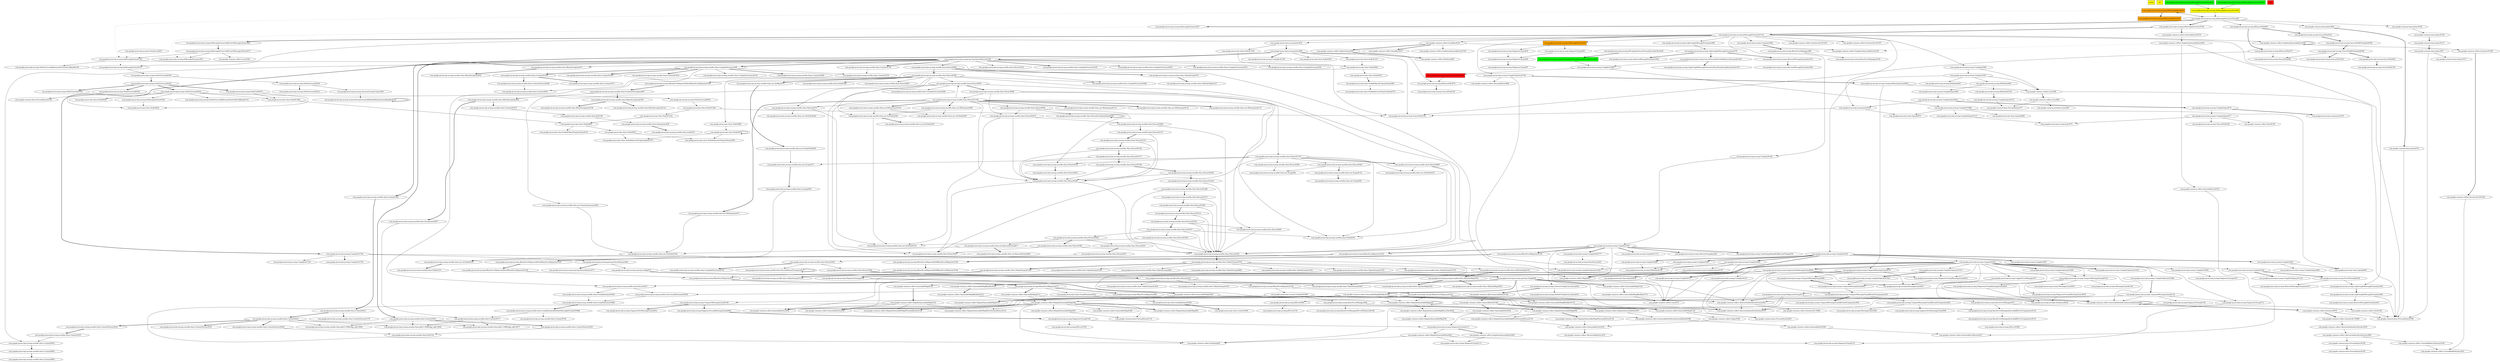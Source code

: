 digraph enhanced {
	"ochiai" [style=striped shape=box fillcolor="yellow"];
	"d4" [style=striped shape=box fillcolor="yellow"];
	"com.google.javascript.jscomp.JsMessage$Style#52" [style=striped shape=box fillcolor="orange"];
	"com.google.javascript.jscomp.JsMessage$Style#53" [style=striped shape=box fillcolor="orange"];
	"com.google.javascript.jscomp.SourceFile#206" [style=striped shape=box fillcolor="red"];
	"com.google.javascript.jscomp.JsMessageExtractorTest#68" [style=striped shape=box fillcolor="green"];
	"com.google.javascript.jscomp.JSCompilerSourceExcerptProviderTest#65" [style=striped shape=box fillcolor="green"];
	"com.google.javascript.jscomp.JsMessageExtractorTest#49" [style=striped shape=box fillcolor="yellow"];
	"com.google.javascript.jscomp.JsMessageVisitor#44" [style=striped shape=box fillcolor="orange"];
	"com.google.javascript.jscomp.JsMessageExtractorTest#56" [style=striped shape=box fillcolor="green"];
	"real" [style=striped shape=box fillcolor="red"];
	"com.google.common.collect.RegularImmutableMap$NonTerminalEntry#116" -> "com.google.common.collect.ImmutableEntry#34";
	"com.google.common.collect.Maps#540" -> "com.google.common.collect.ImmutableEntry#34";
	"com.google.common.collect.RegularImmutableMap$TerminalEntry#134" -> "com.google.common.collect.ImmutableEntry#34";
	"com.google.common.collect.RegularImmutableMap#98" -> "com.google.common.collect.RegularImmutableMap$NonTerminalEntry#116";
	"com.google.javascript.jscomp.mozilla.rhino.ast.Scope#116" -> "com.google.javascript.jscomp.mozilla.rhino.ast.Scope#90" [style=bold];
	"com.google.javascript.jscomp.mozilla.rhino.ObjToIntMap#361" -> "com.google.javascript.jscomp.mozilla.rhino.ObjToIntMap#325" [style=bold];
	"com.google.javascript.jscomp.parsing.ParserRunner#64" -> "com.google.javascript.jscomp.parsing.ParserRunner#77" [style=bold];
	"com.google.javascript.jscomp.mozilla.rhino.RhinoException#73" -> "com.google.javascript.jscomp.mozilla.rhino.RhinoException#92" [style=bold];
	"com.google.javascript.jscomp.ComposeWarningsGuard#106" -> "com.google.javascript.jscomp.SuppressDocWarningsGuard#53" [style=bold];
	"com.google.javascript.jscomp.Compiler#1809" -> "com.google.javascript.jscomp.ComposeWarningsGuard#106";
	"com.google.javascript.jscomp.NodeUtil#2971" -> "com.google.javascript.rhino.Node#1266";
	"com.google.javascript.jscomp.NodeTraversal#454" -> "com.google.javascript.rhino.Node#1266";
	"com.google.javascript.jscomp.mozilla.rhino.RhinoException#193" -> "com.google.javascript.jscomp.mozilla.rhino.RhinoException#114" [style=bold];
	"com.google.javascript.jscomp.ComposeWarningsGuard$GuardComparator#62" -> "com.google.javascript.jscomp.WarningsGuard#84";
	"com.google.javascript.jscomp.Compiler#1764" -> "com.google.javascript.jscomp.parsing.ParserRunner#64";
	"com.google.javascript.jscomp.JSSourceFile#73" -> "com.google.javascript.jscomp.SourceFile#86";
	"com.google.javascript.jscomp.SourceFile$Preloaded#366" -> "com.google.javascript.jscomp.SourceFile#86";
	"com.google.javascript.rhino.Node#1237" -> "com.google.javascript.rhino.Node#929";
	"com.google.javascript.rhino.Node#1259" -> "com.google.javascript.rhino.Node#929";
	"com.google.javascript.jscomp.mozilla.rhino.Parser#445" -> "com.google.javascript.jscomp.mozilla.rhino.ast.Scope#83";
	"com.google.javascript.jscomp.mozilla.rhino.Parser#458" -> "com.google.javascript.jscomp.mozilla.rhino.ast.Scope#83";
	"com.google.javascript.jscomp.mozilla.rhino.ScriptRuntime$DefaultMessageProvider#3698" -> "com.google.javascript.jscomp.mozilla.rhino.Context#377";
	"com.google.javascript.jscomp.mozilla.rhino.Interpreter#637" -> "com.google.javascript.jscomp.mozilla.rhino.Context#377";
	"com.google.common.collect.RegularImmutableMap#48" -> "com.google.common.collect.RegularImmutableMap$NonTerminalEntry#121";
	"com.google.common.collect.RegularImmutableMap#143" -> "com.google.common.collect.RegularImmutableMap$NonTerminalEntry#121";
	"com.google.javascript.jscomp.mozilla.rhino.Parser#936" -> "com.google.javascript.jscomp.mozilla.rhino.Parser#2073";
	"com.google.javascript.jscomp.mozilla.rhino.Parser#999" -> "com.google.javascript.jscomp.mozilla.rhino.Parser#2073";
	"com.google.javascript.jscomp.mozilla.rhino.Parser#2177" -> "com.google.javascript.jscomp.mozilla.rhino.Parser#2190" [style=bold];
	"com.google.javascript.jscomp.Compiler#220" -> "com.google.javascript.jscomp.ErrorFormat$2#38" [style=bold];
	"com.google.javascript.jscomp.RhinoErrorReporter#33" -> "com.google.javascript.jscomp.RhinoErrorReporter#73" [style=bold];
	"com.google.javascript.jscomp.ComposeWarningsGuard#141" -> "com.google.javascript.jscomp.WarningsGuard#95";
	"com.google.javascript.jscomp.JsMessageExtractorTest#39" -> "com.google.javascript.jscomp.JsMessageExtractor#57" [style=bold];
	"com.google.javascript.jscomp.JsMessageExtractor#100" -> "com.google.common.collect.ImmutableList#279" [style=bold];
	"com.google.javascript.jscomp.mozilla.rhino.Parser#1747" -> "com.google.javascript.jscomp.mozilla.rhino.ast.Scope#73";
	"com.google.javascript.jscomp.mozilla.rhino.ast.ScriptNode#85" -> "com.google.javascript.jscomp.mozilla.rhino.ast.Scope#73";
	"com.google.javascript.rhino.ScriptRuntime#458" -> "com.google.javascript.rhino.Context#400" [style=bold];
	"com.google.javascript.rhino.Node#929" -> "com.google.javascript.rhino.Node#953";
	"com.google.common.collect.ImmutableSet#160" -> "com.google.common.collect.ImmutableSet#222" [style=bold];
	"com.google.javascript.jscomp.JsMessageExtractorTest#39" -> "com.google.javascript.jscomp.JsMessageExtractor#100" [style=bold];
	"com.google.javascript.jscomp.NodeTraversal#436" -> "com.google.javascript.jscomp.NodeTraversal#204";
	"com.google.common.collect.Iterables#235" -> "com.google.common.collect.ObjectArrays#45" [style=bold];
	"com.google.javascript.jscomp.mozilla.rhino.Parser#1138" -> "com.google.javascript.jscomp.mozilla.rhino.ast.IfStatement#103" [style=bold];
	"com.google.javascript.jscomp.mozilla.rhino.CompilerEnvirons#69" -> "com.google.javascript.jscomp.mozilla.rhino.Context#1814" [style=bold];
	"com.google.javascript.jscomp.parsing.Config#90" -> "com.google.common.collect.ImmutableMap#318";
	"com.google.common.collect.RegularImmutableMap#48" -> "com.google.common.collect.ImmutableEntry#44";
	"com.google.common.collect.RegularImmutableMap#143" -> "com.google.common.collect.ImmutableEntry#44";
	"com.google.javascript.jscomp.SuppressDocWarningsGuard#40" -> "com.google.common.collect.ImmutableEntry#44";
	"com.google.common.collect.ImmutableMap$Builder#189" -> "com.google.common.collect.ImmutableEntry#44";
	"com.google.javascript.jscomp.parsing.ParserRunner#109" -> "com.google.javascript.jscomp.mozilla.rhino.Context#391" [style=bold];
	"com.google.common.collect.RegularImmutableMap#48" -> "com.google.common.collect.ImmutableEntry#40";
	"com.google.common.collect.RegularImmutableMap#143" -> "com.google.common.collect.ImmutableEntry#40";
	"com.google.javascript.jscomp.SuppressDocWarningsGuard#40" -> "com.google.common.collect.ImmutableEntry#40";
	"com.google.common.collect.ImmutableMap$Builder#189" -> "com.google.common.collect.ImmutableEntry#40";
	"com.google.javascript.jscomp.RhinoErrorReporter#129" -> "com.google.common.collect.ImmutableEntry#40";
	"com.google.javascript.jscomp.NodeTraversal#255" -> "com.google.javascript.jscomp.NodeTraversal#454" [style=bold];
	"com.google.javascript.jscomp.NodeTraversal#204" -> "com.google.javascript.jscomp.NodeTraversal#212" [style=bold];
	"com.google.javascript.jscomp.BasicErrorManager#37" -> "com.google.common.collect.Sets#326";
	"com.google.javascript.jscomp.CompilerOptions#1008" -> "com.google.javascript.jscomp.ComposeWarningsGuard#118" [style=bold];
	"com.google.javascript.jscomp.JsMessageExtractor#100" -> "com.google.javascript.jscomp.JsMessageExtractor#116" [style=bold];
	"com.google.javascript.jscomp.mozilla.rhino.Parser#2073" -> "com.google.javascript.jscomp.mozilla.rhino.Parser#2092";
	"com.google.javascript.jscomp.mozilla.rhino.Context#416" -> "com.google.javascript.jscomp.mozilla.rhino.ContextFactory#501" [style=bold];
	"com.google.javascript.jscomp.Compiler#229" -> "com.google.javascript.jscomp.SuppressDocWarningsGuard#40" [style=bold];
	"com.google.javascript.jscomp.RhinoErrorReporter#73" -> "com.google.javascript.jscomp.RhinoErrorReporter#69" [style=bold];
	"com.google.common.collect.RegularImmutableMap#48" -> "com.google.common.collect.RegularImmutableMap$TerminalEntry#138";
	"com.google.common.collect.RegularImmutableMap#143" -> "com.google.common.collect.RegularImmutableMap$TerminalEntry#138";
	"com.google.javascript.jscomp.parsing.Config#90" -> "com.google.common.collect.ImmutableMap$Builder#207" [style=bold];
	"com.google.common.collect.RegularImmutableMap#98" -> "com.google.common.collect.RegularImmutableMap$TerminalEntry#134" [style=bold];
	"com.google.javascript.jscomp.parsing.ParserRunner#109" -> "com.google.javascript.jscomp.mozilla.rhino.Parser#150";
	"com.google.javascript.jscomp.mozilla.rhino.Parser#2177" -> "com.google.javascript.jscomp.mozilla.rhino.Parser#390";
	"com.google.javascript.jscomp.mozilla.rhino.Parser#423" -> "com.google.javascript.jscomp.mozilla.rhino.Parser#390";
	"com.google.javascript.jscomp.mozilla.rhino.Parser#2164" -> "com.google.javascript.jscomp.mozilla.rhino.Parser#390";
	"com.google.javascript.jscomp.mozilla.rhino.Parser#2151" -> "com.google.javascript.jscomp.mozilla.rhino.Parser#390";
	"com.google.javascript.jscomp.mozilla.rhino.Parser#2073" -> "com.google.javascript.jscomp.mozilla.rhino.Parser#390";
	"com.google.javascript.jscomp.mozilla.rhino.Parser#1138" -> "com.google.javascript.jscomp.mozilla.rhino.Parser#390";
	"com.google.javascript.jscomp.mozilla.rhino.Parser#2190" -> "com.google.javascript.jscomp.mozilla.rhino.Parser#390";
	"com.google.javascript.jscomp.mozilla.rhino.Parser#2203" -> "com.google.javascript.jscomp.mozilla.rhino.Parser#390";
	"com.google.javascript.jscomp.mozilla.rhino.Parser#2127" -> "com.google.javascript.jscomp.mozilla.rhino.Parser#390";
	"com.google.common.collect.Iterators$11#980" -> "com.google.common.collect.AbstractIndexedListIterator#54";
	"com.google.javascript.jscomp.mozilla.rhino.Parser#247" -> "com.google.javascript.jscomp.mozilla.rhino.Parser#263";
	"com.google.javascript.jscomp.ComposeWarningsGuard$GuardComparator#62" -> "com.google.javascript.jscomp.SuppressDocWarningsGuard#94";
	"com.google.javascript.jscomp.mozilla.rhino.ast.EmptyExpression#62" -> "com.google.javascript.jscomp.mozilla.rhino.ast.AstNode#182";
	"com.google.javascript.jscomp.mozilla.rhino.ast.IfStatement#71" -> "com.google.javascript.jscomp.mozilla.rhino.ast.AstNode#182";
	"com.google.javascript.jscomp.mozilla.rhino.ast.KeywordLiteral#71" -> "com.google.javascript.jscomp.mozilla.rhino.ast.AstNode#182";
	"com.google.javascript.jscomp.mozilla.rhino.ast.AstRoot#70" -> "com.google.javascript.jscomp.mozilla.rhino.ast.ScriptNode#85" [style=bold];
	"com.google.javascript.jscomp.mozilla.rhino.Parser#329" -> "com.google.javascript.jscomp.mozilla.rhino.TokenStream#297";
	"com.google.javascript.jscomp.mozilla.rhino.Parser#216" -> "com.google.javascript.jscomp.mozilla.rhino.TokenStream#297";
	"com.google.javascript.jscomp.Compiler#184" -> "com.google.javascript.jscomp.Compiler#191";
	"com.google.javascript.jscomp.RhinoErrorReporter#109" -> "com.google.javascript.jscomp.RhinoErrorReporter$OldRhinoErrorReporter#140" [style=bold];
	"com.google.common.collect.RegularImmutableMap$EntrySet#202" -> "com.google.common.collect.RegularImmutableMap#36";
	"com.google.javascript.jscomp.SuppressDocWarningsGuard#40" -> "com.google.common.collect.RegularImmutableMap#35";
	"com.google.common.collect.RegularImmutableMap#35" -> "com.google.common.collect.RegularImmutableMap#35";
	"com.google.common.collect.ImmutableMap$Builder#189" -> "com.google.common.collect.RegularImmutableMap#35";
	"com.google.javascript.jscomp.RhinoErrorReporter#129" -> "com.google.common.collect.RegularImmutableMap#35";
	"com.google.javascript.jscomp.mozilla.rhino.Parser#2824" -> "com.google.javascript.jscomp.mozilla.rhino.Parser#381" [style=bold];
	"com.google.common.collect.ImmutableSet#364" -> "com.google.common.collect.ImmutableCollection#47";
	"com.google.common.collect.ImmutableList#323" -> "com.google.common.collect.ImmutableCollection#47";
	"com.google.javascript.jscomp.ComposeWarningsGuard$GuardComparator#51" -> "com.google.javascript.jscomp.ComposeWarningsGuard$GuardComparator#62";
	"com.google.javascript.jscomp.RhinoErrorReporter$OldRhinoErrorReporter#140" -> "com.google.javascript.jscomp.RhinoErrorReporter$OldRhinoErrorReporter#144" [style=bold];
	"com.google.javascript.jscomp.JSModule#94" -> "com.google.javascript.jscomp.JSModule#104";
	"com.google.javascript.jscomp.NodeTraversal#255" -> "com.google.javascript.jscomp.NodeTraversal#559" [style=bold];
	"com.google.javascript.rhino.Node#893" -> "com.google.javascript.rhino.Node#843";
	"com.google.common.collect.SingletonImmutableList#34" -> "com.google.common.collect.SingletonImmutableList#34";
	"com.google.javascript.jscomp.JsMessageExtractor#116" -> "com.google.common.collect.SingletonImmutableList#34";
	"com.google.javascript.jscomp.JsMessageVisitor#155" -> "com.google.javascript.jscomp.NodeTraversal#436";
	"com.google.javascript.jscomp.JsMessageExtractor#57" -> "com.google.javascript.jscomp.JsMessageExtractor#51" [style=dotted];
	"com.google.javascript.jscomp.JsMessageExtractor$ExtractMessagesVisitor#73" -> "com.google.javascript.jscomp.JsMessageExtractor#51";
	"com.google.javascript.jscomp.JsMessageExtractorTest#39" -> "com.google.javascript.jscomp.JSSourceFile#56";
	"com.google.common.collect.AbstractIndexedListIterator#54" -> "com.google.common.collect.AbstractIndexedListIterator#68";
	"com.google.javascript.jscomp.DiagnosticGroupWarningsGuard#33" -> "com.google.javascript.jscomp.WarningsGuard#45";
	"com.google.javascript.jscomp.SuppressDocWarningsGuard#40" -> "com.google.javascript.jscomp.WarningsGuard#45";
	"com.google.javascript.jscomp.ComposeWarningsGuard#78" -> "com.google.javascript.jscomp.WarningsGuard#45";
	"com.google.javascript.jscomp.JsMessageExtractor#116" -> "com.google.javascript.jscomp.Compiler#184";
	"com.google.javascript.jscomp.RhinoErrorReporter#73" -> "com.google.common.collect.ImmutableMap#117" [style=bold];
	"com.google.common.collect.ImmutableList#279" -> "com.google.common.collect.SingletonImmutableList#40";
	"com.google.javascript.jscomp.mozilla.rhino.ObjToIntMap#361" -> "com.google.javascript.jscomp.mozilla.rhino.ObjToIntMap#303" [style=bold];
	"com.google.javascript.jscomp.ComposeWarningsGuard#78" -> "com.google.javascript.jscomp.ComposeWarningsGuard$GuardComparator#51";
	"com.google.javascript.jscomp.ComposeWarningsGuard#87" -> "com.google.javascript.jscomp.ComposeWarningsGuard$GuardComparator#51";
	"com.google.common.collect.AbstractIndexedListIterator#81" -> "com.google.common.collect.Iterators$11#982";
	"com.google.common.collect.Iterators#979" -> "com.google.common.collect.Iterators$11#980" [style=bold];
	"com.google.javascript.jscomp.NodeTraversal#454" -> "com.google.javascript.rhino.Node#636";
	"com.google.javascript.rhino.Node#878" -> "com.google.javascript.rhino.Node#878";
	"com.google.javascript.rhino.Node#865" -> "com.google.javascript.rhino.Node#878";
	"com.google.javascript.jscomp.parsing.Config#90" -> "com.google.common.collect.AbstractIndexedListIterator#76";
	"com.google.javascript.jscomp.ComposeWarningsGuard#118" -> "com.google.common.collect.AbstractIndexedListIterator#76";
	"com.google.common.collect.AbstractIndexedListIterator#81" -> "com.google.common.collect.AbstractIndexedListIterator#76";
	"com.google.javascript.jscomp.SuppressDocWarningsGuard#40" -> "com.google.common.collect.AbstractIndexedListIterator#76";
	"com.google.common.collect.ImmutableMap$Builder#189" -> "com.google.common.collect.AbstractIndexedListIterator#76";
	"com.google.javascript.jscomp.DiagnosticGroup#118" -> "com.google.common.collect.AbstractIndexedListIterator#76";
	"com.google.javascript.jscomp.RhinoErrorReporter#129" -> "com.google.common.collect.AbstractIndexedListIterator#76";
	"com.google.javascript.jscomp.ComposeWarningsGuard$GuardComparator#51" -> "com.google.javascript.jscomp.ComposeWarningsGuard$GuardComparator#56" [style=bold];
	"com.google.javascript.jscomp.mozilla.rhino.Parser#2475" -> "com.google.javascript.jscomp.mozilla.rhino.Node#555";
	"com.google.javascript.jscomp.mozilla.rhino.Parser#1747" -> "com.google.javascript.jscomp.mozilla.rhino.Node#555";
	"com.google.javascript.jscomp.mozilla.rhino.Parser#908" -> "com.google.javascript.jscomp.mozilla.rhino.Node#555";
	"com.google.javascript.jscomp.mozilla.rhino.Parser#1138" -> "com.google.javascript.jscomp.mozilla.rhino.Node#555";
	"com.google.javascript.jscomp.mozilla.rhino.RhinoException#193" -> "com.google.javascript.jscomp.mozilla.rhino.RhinoException#138" [style=bold];
	"com.google.javascript.jscomp.JsMessageExtractor#116" -> "com.google.javascript.jscomp.Compiler#298";
	"com.google.javascript.jscomp.NodeTraversal#255" -> "com.google.javascript.jscomp.NodeTraversal#539" [style=bold];
	"com.google.javascript.jscomp.NodeUtil#2971" -> "com.google.javascript.rhino.Node#624";
	"com.google.javascript.jscomp.JsMessageVisitor#169" -> "com.google.javascript.rhino.Node#624";
	"com.google.javascript.jscomp.NodeTraversal#454" -> "com.google.javascript.rhino.Node#624";
	"com.google.javascript.rhino.Node#929" -> "com.google.javascript.rhino.Node#865";
	"com.google.javascript.jscomp.SourceFile#206" -> "com.google.javascript.jscomp.JSSourceFile#79";
	"com.google.javascript.jscomp.JsAst#86" -> "com.google.javascript.jscomp.JSSourceFile#79";
	"com.google.javascript.jscomp.parsing.Config#90" -> "com.google.common.collect.AbstractIndexedListIterator#81";
	"com.google.javascript.jscomp.ComposeWarningsGuard#118" -> "com.google.common.collect.AbstractIndexedListIterator#81";
	"com.google.javascript.jscomp.SuppressDocWarningsGuard#40" -> "com.google.common.collect.AbstractIndexedListIterator#81";
	"com.google.common.collect.ImmutableMap$Builder#189" -> "com.google.common.collect.AbstractIndexedListIterator#81";
	"com.google.javascript.jscomp.DiagnosticGroup#118" -> "com.google.common.collect.AbstractIndexedListIterator#81";
	"com.google.javascript.jscomp.RhinoErrorReporter#129" -> "com.google.common.collect.AbstractIndexedListIterator#81";
	"com.google.javascript.jscomp.mozilla.rhino.Parser#1138" -> "com.google.javascript.jscomp.mozilla.rhino.Parser#274";
	"com.google.javascript.jscomp.mozilla.rhino.Parser#548" -> "com.google.javascript.jscomp.mozilla.rhino.Parser#274";
	"com.google.javascript.jscomp.JSSourceFile#56" -> "com.google.javascript.jscomp.JSSourceFile#73" [style=bold];
	"com.google.javascript.jscomp.Compiler#229" -> "com.google.javascript.jscomp.CheckLevel#30";
	"com.google.javascript.jscomp.DiagnosticGroupWarningsGuard#45" -> "com.google.javascript.jscomp.CheckLevel#30";
	"com.google.javascript.jscomp.Compiler#1809" -> "com.google.javascript.jscomp.CheckLevel#30";
	"com.google.javascript.jscomp.DiagnosticGroupWarningsGuard#50" -> "com.google.javascript.jscomp.CheckLevel#30";
	"com.google.javascript.jscomp.mozilla.rhino.Parser#2530" -> "com.google.javascript.jscomp.mozilla.rhino.ast.AstNode#191";
	"com.google.javascript.jscomp.mozilla.rhino.Parser#2073" -> "com.google.javascript.jscomp.mozilla.rhino.ast.AstNode#191";
	"com.google.javascript.jscomp.mozilla.rhino.Parser#274" -> "com.google.javascript.jscomp.mozilla.rhino.ast.AstNode#191";
	"com.google.javascript.jscomp.mozilla.rhino.ast.AstNode#263" -> "com.google.javascript.jscomp.mozilla.rhino.ast.AstNode#191";
	"com.google.javascript.jscomp.SourceFile#321" -> "com.google.javascript.jscomp.SourceFile$Preloaded#362" [style=bold];
	"com.google.javascript.jscomp.DiagnosticGroupWarningsGuard#40" -> "com.google.javascript.jscomp.DiagnosticGroup#104" [style=bold];
	"com.google.javascript.jscomp.mozilla.rhino.Parser#1747" -> "com.google.javascript.jscomp.mozilla.rhino.Parser#908" [style=bold];
	"com.google.common.collect.ImmutableMap#117" -> "com.google.common.collect.ImmutableMap#139";
	"com.google.common.collect.ImmutableMap$Builder#178" -> "com.google.common.collect.ImmutableMap#139";
	"com.google.common.collect.ImmutableMap#240" -> "com.google.common.collect.ImmutableMap#139";
	"com.google.javascript.jscomp.Compiler#459" -> "com.google.javascript.rhino.InputId#61";
	"com.google.javascript.jscomp.Compiler#1888" -> "com.google.javascript.rhino.InputId#61";
	"com.google.common.collect.Iterators#1029" -> "com.google.common.collect.Iterators$13#1029" [style=bold];
	"com.google.javascript.jscomp.SourceFile$Preloaded#362" -> "com.google.javascript.jscomp.SourceFile$Preloaded#366" [style=bold];
	"com.google.javascript.jscomp.mozilla.rhino.Parser#1138" -> "com.google.javascript.jscomp.mozilla.rhino.ast.IfStatement#172" [style=bold];
	"com.google.javascript.jscomp.Compiler#229" -> "com.google.javascript.jscomp.DiagnosticGroupWarningsGuard#33";
	"com.google.javascript.jscomp.SuppressDocWarningsGuard#40" -> "com.google.javascript.jscomp.DiagnosticGroupWarningsGuard#33";
	"com.google.javascript.jscomp.CompilerOptions#1015" -> "com.google.javascript.jscomp.DiagnosticGroupWarningsGuard#33";
	"com.google.javascript.rhino.Node#878" -> "com.google.javascript.rhino.Node$AbstractPropListItem#379";
	"com.google.javascript.rhino.Node#843" -> "com.google.javascript.rhino.Node$AbstractPropListItem#379";
	"com.google.javascript.rhino.Node$ObjectPropListItem#399" -> "com.google.javascript.rhino.Node$AbstractPropListItem#372";
	"com.google.javascript.jscomp.SourceExcerptProvider$SourceExcerpt$1#36" -> "com.google.javascript.jscomp.LightweightMessageFormatter$LineNumberingFormatter#125" [style=bold];
	"com.google.common.collect.ImmutableMap$Builder#189" -> "com.google.common.collect.RegularImmutableMap#167" [style=bold];
	"com.google.javascript.jscomp.AbstractMessageFormatter#74" -> "com.google.javascript.jscomp.AbstractMessageFormatter#82" [style=bold];
	"com.google.javascript.jscomp.mozilla.rhino.ast.IfStatement#103" -> "com.google.javascript.jscomp.mozilla.rhino.ast.AstNode#263";
	"com.google.javascript.jscomp.mozilla.rhino.ast.IfStatement#86" -> "com.google.javascript.jscomp.mozilla.rhino.ast.AstNode#263";
	"com.google.javascript.jscomp.mozilla.rhino.Parser#548" -> "com.google.javascript.jscomp.mozilla.rhino.ast.AstNode#263";
	"com.google.common.collect.ImmutableSet#144" -> "com.google.common.collect.ImmutableSet#160";
	"com.google.javascript.jscomp.Compiler#1888" -> "com.google.javascript.rhino.InputId#66";
	"com.google.javascript.jscomp.mozilla.rhino.RhinoException#64" -> "com.google.javascript.jscomp.mozilla.rhino.Interpreter#637" [style=bold];
	"com.google.javascript.jscomp.Compiler#307" -> "com.google.javascript.jscomp.JSModule#62";
	"com.google.javascript.jscomp.JsMessageExtractorTest#39" -> "com.google.common.base.Joiner#166";
	"com.google.javascript.jscomp.mozilla.rhino.Interpreter#59" -> "com.google.javascript.jscomp.mozilla.rhino.Icode#53" [style=bold];
	"com.google.javascript.jscomp.JsMessageExtractor#116" -> "com.google.common.collect.Iterators$13#1033";
	"com.google.javascript.jscomp.parsing.Config#90" -> "com.google.common.collect.ImmutableMap#128" [style=bold];
	"com.google.javascript.jscomp.JsMessageExtractor#116" -> "com.google.common.collect.Iterators$13#1037";
	"com.google.javascript.jscomp.mozilla.rhino.ContextFactory#440" -> "com.google.javascript.jscomp.mozilla.rhino.Kit#316";
	"com.google.javascript.jscomp.mozilla.rhino.ContextFactory#451" -> "com.google.javascript.jscomp.mozilla.rhino.Kit#316";
	"com.google.javascript.jscomp.DiagnosticGroup#104" -> "com.google.javascript.jscomp.DiagnosticGroup#111";
	"com.google.javascript.jscomp.DiagnosticGroup#118" -> "com.google.javascript.jscomp.DiagnosticGroup#111";
	"com.google.javascript.jscomp.NodeTraversal#454" -> "com.google.javascript.jscomp.NodeTraversal#630";
	"com.google.javascript.jscomp.Compiler#332" -> "com.google.javascript.jscomp.Compiler#395" [style=bold];
	"com.google.javascript.jscomp.Compiler#229" -> "com.google.javascript.jscomp.DiagnosticGroup#72";
	"com.google.javascript.jscomp.ComposeWarningsGuard#118" -> "com.google.javascript.jscomp.DiagnosticGroup#72";
	"com.google.javascript.jscomp.BasicErrorManager#86" -> "com.google.javascript.jscomp.BasicErrorManager#105";
	"com.google.javascript.jscomp.DiagnosticGroups#58" -> "com.google.common.collect.ImmutableMap#240" [style=bold];
	"com.google.javascript.jscomp.RhinoErrorReporter#120" -> "com.google.javascript.jscomp.Compiler#1809";
	"com.google.javascript.jscomp.mozilla.rhino.Parser#445" -> "com.google.javascript.jscomp.mozilla.rhino.ast.Scope#116" [style=bold];
	"com.google.javascript.jscomp.Compiler#229" -> "com.google.javascript.jscomp.Compiler#1804";
	"com.google.javascript.jscomp.mozilla.rhino.TokenStream#318" -> "com.google.javascript.jscomp.mozilla.rhino.TokenStream#124";
	"com.google.javascript.jscomp.LightweightMessageFormatter#70" -> "com.google.javascript.jscomp.AbstractMessageFormatter#74" [style=bold];
	"com.google.javascript.jscomp.mozilla.rhino.Parser#959" -> "com.google.javascript.jscomp.mozilla.rhino.CompilerEnvirons#200";
	"com.google.javascript.jscomp.DiagnosticGroupWarningsGuard#45" -> "com.google.javascript.jscomp.DiagnosticGroup#118";
	"com.google.javascript.jscomp.mozilla.rhino.Parser#2475" -> "com.google.javascript.jscomp.mozilla.rhino.Parser#2824";
	"com.google.javascript.jscomp.mozilla.rhino.Parser#216" -> "com.google.javascript.jscomp.mozilla.rhino.TokenStream#1430";
	"com.google.javascript.jscomp.mozilla.rhino.CompilerEnvirons#69" -> "com.google.javascript.jscomp.mozilla.rhino.Context#2186" [style=bold];
	"com.google.javascript.jscomp.mozilla.rhino.TokenStream#318" -> "com.google.javascript.jscomp.mozilla.rhino.TokenStream#1305" [style=bold];
	"com.google.common.collect.ImmutableMap$Builder#212" -> "com.google.common.collect.RegularImmutableMap#48";
	"com.google.common.collect.ImmutableMap#117" -> "com.google.common.collect.RegularImmutableMap#48";
	"com.google.common.collect.ImmutableMap#240" -> "com.google.common.collect.RegularImmutableMap#48";
	"com.google.javascript.jscomp.mozilla.rhino.ast.Jump#61" -> "com.google.javascript.jscomp.mozilla.rhino.ast.AstNode#163";
	"com.google.javascript.jscomp.mozilla.rhino.ast.AstNode#182" -> "com.google.javascript.jscomp.mozilla.rhino.ast.AstNode#163";
	"com.google.javascript.jscomp.mozilla.rhino.Parser#936" -> "com.google.javascript.jscomp.mozilla.rhino.Parser$ConditionData#926";
	"com.google.javascript.jscomp.mozilla.rhino.Parser$ConditionData#926" -> "com.google.javascript.jscomp.mozilla.rhino.Parser$ConditionData#926";
	"com.google.common.collect.RegularImmutableMap#48" -> "com.google.common.collect.ImmutableMap#269";
	"com.google.common.collect.ImmutableMap$Builder#207" -> "com.google.common.collect.ImmutableMap$Builder#212" [style=bold];
	"com.google.javascript.jscomp.Compiler#332" -> "com.google.javascript.jscomp.Compiler#375" [style=bold];
	"com.google.common.collect.SingletonImmutableSet#63" -> "com.google.javascript.jscomp.DiagnosticType#115";
	"com.google.common.collect.RegularImmutableSet#46" -> "com.google.javascript.jscomp.DiagnosticType#115";
	"com.google.common.collect.AbstractIndexedListIterator#68" -> "com.google.common.collect.UnmodifiableListIterator#36";
	"com.google.javascript.jscomp.JsMessageExtractor#116" -> "com.google.javascript.jscomp.JsAst#44";
	"com.google.javascript.jscomp.CompilerInput#93" -> "com.google.javascript.jscomp.JsAst#44";
	"com.google.javascript.jscomp.mozilla.rhino.CompilerEnvirons#69" -> "com.google.javascript.jscomp.mozilla.rhino.CompilerEnvirons#102";
	"com.google.javascript.jscomp.mozilla.rhino.Parser#908" -> "com.google.javascript.jscomp.mozilla.rhino.ast.AstNode#227";
	"com.google.javascript.jscomp.mozilla.rhino.Parser#1747" -> "com.google.javascript.jscomp.mozilla.rhino.ast.AstNode#227";
	"com.google.javascript.jscomp.mozilla.rhino.ast.IfStatement#103" -> "com.google.javascript.jscomp.mozilla.rhino.ast.AstNode#467";
	"com.google.javascript.jscomp.mozilla.rhino.ast.IfStatement#86" -> "com.google.javascript.jscomp.mozilla.rhino.ast.AstNode#467";
	"com.google.javascript.jscomp.LightweightMessageFormatter#49" -> "com.google.javascript.jscomp.AbstractMessageFormatter#32";
	"com.google.javascript.jscomp.mozilla.rhino.Context#2475" -> "com.google.javascript.jscomp.mozilla.rhino.Kit#106";
	"com.google.javascript.jscomp.ErrorFormat$2#38" -> "com.google.javascript.jscomp.AbstractMessageFormatter#37";
	"com.google.javascript.jscomp.mozilla.rhino.Parser#274" -> "com.google.javascript.jscomp.mozilla.rhino.ast.AstNode#220";
	"com.google.javascript.jscomp.Compiler#332" -> "com.google.javascript.jscomp.Compiler#367" [style=bold];
	"com.google.common.collect.RegularImmutableSet#46" -> "com.google.javascript.jscomp.DiagnosticType#121";
	"com.google.javascript.jscomp.DiagnosticGroup#72" -> "com.google.javascript.jscomp.DiagnosticType#121";
	"com.google.common.collect.ImmutableSet$ArrayImmutableSet#396" -> "com.google.common.collect.ImmutableSet#364";
	"com.google.common.collect.AbstractIndexedListIterator#68" -> "com.google.common.base.Preconditions#330";
	"com.google.javascript.jscomp.RhinoErrorReporter#129" -> "com.google.javascript.jscomp.JSError#99";
	"com.google.javascript.jscomp.parsing.Config#90" -> "com.google.common.collect.ImmutableMap$Builder#178";
	"com.google.common.collect.ImmutableMap$Builder#189" -> "com.google.common.collect.ImmutableMap$Builder#178";
	"com.google.common.collect.ImmutableMap#128" -> "com.google.common.collect.ImmutableMap$Builder#171" [style=bold];
	"com.google.javascript.rhino.ScriptRuntime#422" -> "com.google.javascript.rhino.ScriptRuntime#458";
	"com.google.javascript.jscomp.Compiler#191" -> "com.google.common.collect.Lists#74";
	"com.google.javascript.jscomp.Compiler#229" -> "com.google.common.collect.Lists#74";
	"com.google.javascript.jscomp.Compiler#375" -> "com.google.common.collect.Lists#74";
	"com.google.common.collect.ImmutableMap$Builder#171" -> "com.google.common.collect.Lists#74";
	"com.google.javascript.jscomp.Compiler#432" -> "com.google.common.collect.Lists#74";
	"com.google.javascript.jscomp.mozilla.rhino.ast.AstNode#163" -> "com.google.javascript.jscomp.mozilla.rhino.Node#130" [style=bold];
	"com.google.javascript.jscomp.JsAst#86" -> "com.google.javascript.jscomp.parsing.ParserRunner#109";
	"com.google.javascript.jscomp.JsMessageExtractor#116" -> "com.google.javascript.jscomp.JsAst#52";
	"com.google.javascript.jscomp.mozilla.rhino.Parser#999" -> "com.google.javascript.jscomp.mozilla.rhino.Parser#1747";
	"com.google.javascript.jscomp.mozilla.rhino.Parser#1138" -> "com.google.javascript.jscomp.mozilla.rhino.ast.IfStatement#121" [style=bold];
	"com.google.common.base.Joiner#158" -> "com.google.common.base.Joiner#127" [style=bold];
	"com.google.javascript.jscomp.BasicErrorManager$LeveledJSErrorComparator#131" -> "com.google.javascript.jscomp.JSError#200";
	"com.google.javascript.jscomp.mozilla.rhino.TokenStream#1305" -> "com.google.javascript.jscomp.mozilla.rhino.TokenStream#1310" [style=bold];
	"com.google.javascript.jscomp.mozilla.rhino.Parser#216" -> "com.google.javascript.jscomp.mozilla.rhino.TokenStream#1437";
	"com.google.javascript.jscomp.ClosureCodingConvention#38" -> "com.google.javascript.jscomp.DefaultCodingConvention#34";
	"com.google.common.collect.ImmutableMap#139" -> "com.google.common.base.Preconditions#203";
	"com.google.javascript.jscomp.Compiler#210" -> "com.google.common.base.Preconditions#203";
	"com.google.javascript.jscomp.mozilla.rhino.Parser#263" -> "com.google.javascript.jscomp.mozilla.rhino.Parser$ParserException#137";
	"com.google.javascript.jscomp.mozilla.rhino.Parser$ParserException#137" -> "com.google.javascript.jscomp.mozilla.rhino.Parser$ParserException#137";
	"com.google.javascript.jscomp.Compiler#307" -> "com.google.javascript.jscomp.JSModule#94";
	"com.google.javascript.jscomp.mozilla.rhino.Parser#548" -> "com.google.javascript.jscomp.mozilla.rhino.Node#280";
	"com.google.javascript.jscomp.mozilla.rhino.ast.AstNode#263" -> "com.google.javascript.jscomp.mozilla.rhino.ast.AstNode#247" [style=bold];
	"com.google.common.collect.RegularImmutableMap#48" -> "com.google.common.collect.RegularImmutableMap#81" [style=bold];
	"com.google.javascript.jscomp.Compiler#191" -> "com.google.javascript.jscomp.Compiler#1711" [style=bold];
	"com.google.javascript.jscomp.JsMessageExtractor$ExtractMessagesVisitor#65" -> "com.google.javascript.jscomp.JsMessageExtractor$ExtractMessagesVisitor#73" [style=bold];
	"com.google.javascript.jscomp.ComposeWarningsGuard#141" -> "com.google.javascript.jscomp.DiagnosticGroupWarningsGuard#50";
	"com.google.javascript.jscomp.Compiler#229" -> "com.google.javascript.jscomp.Compiler#220";
	"com.google.common.base.Joiner#166" -> "com.google.common.base.Joiner#158";
	"com.google.javascript.jscomp.Compiler#332" -> "com.google.javascript.jscomp.Compiler#229";
	"com.google.javascript.jscomp.Compiler#191" -> "com.google.javascript.jscomp.RhinoErrorReporter#109" [style=bold];
	"com.google.javascript.jscomp.ClosureCodingConvention#38" -> "com.google.common.collect.ImmutableSet#144" [style=bold];
	"com.google.javascript.jscomp.Compiler#191" -> "com.google.javascript.jscomp.AbstractCompiler#40" [style=bold];
	"com.google.javascript.jscomp.JsMessageExtractor#116" -> "com.google.javascript.jscomp.JsMessageExtractor$ExtractMessagesVisitor#65" [style=bold];
	"com.google.javascript.jscomp.JsMessageExtractorTest#68" -> "com.google.javascript.jscomp.JsMessageExtractorTest#49";
	"com.google.javascript.jscomp.JsMessageExtractorTest#56" -> "com.google.javascript.jscomp.JsMessageExtractorTest#49";
	"com.google.common.collect.ImmutableMap#318" -> "com.google.common.collect.RegularImmutableMap#143" [style=bold];
	"com.google.common.base.Preconditions#330" -> "com.google.common.base.Preconditions#350" [style=bold];
	"com.google.javascript.jscomp.BasicErrorManager#37" -> "com.google.javascript.jscomp.BasicErrorManager$LeveledJSErrorComparator#123";
	"com.google.javascript.jscomp.BasicErrorManager#46" -> "com.google.javascript.jscomp.BasicErrorManager$LeveledJSErrorComparator#123";
	"com.google.common.collect.RegularImmutableMap#81" -> "com.google.common.base.Preconditions#114";
	"com.google.common.collect.RegularImmutableMap#48" -> "com.google.common.base.Preconditions#114";
	"com.google.javascript.jscomp.Compiler#1888" -> "com.google.javascript.jscomp.CompilerInput#137";
	"com.google.javascript.jscomp.CompilerInput#70" -> "com.google.javascript.jscomp.JsAst#70" [style=bold];
	"com.google.javascript.jscomp.Compiler#191" -> "com.google.javascript.jscomp.RhinoErrorReporter#105" [style=bold];
	"com.google.javascript.jscomp.RhinoErrorReporter$OldRhinoErrorReporter#144" -> "com.google.javascript.jscomp.RhinoErrorReporter#33";
	"com.google.javascript.jscomp.RhinoErrorReporter$NewRhinoErrorReporter#159" -> "com.google.javascript.jscomp.RhinoErrorReporter#33";
	"com.google.javascript.jscomp.CompilerInput#137" -> "com.google.javascript.jscomp.JsAst#75";
	"com.google.javascript.jscomp.CompilerInput#77" -> "com.google.javascript.jscomp.JsAst#75";
	"com.google.common.collect.RegularImmutableMap#48" -> "com.google.common.collect.RegularImmutableMap#93" [style=bold];
	"com.google.javascript.jscomp.LightweightMessageFormatter#70" -> "com.google.javascript.jscomp.AbstractMessageFormatter#44" [style=bold];
	"com.google.javascript.jscomp.mozilla.rhino.Parser#216" -> "com.google.javascript.jscomp.RhinoErrorReporter#120";
	"com.google.javascript.jscomp.Compiler#1888" -> "com.google.javascript.rhino.InputId#51";
	"com.google.javascript.jscomp.JsAst#44" -> "com.google.javascript.rhino.InputId#51";
	"com.google.javascript.jscomp.ComposeWarningsGuard#118" -> "com.google.javascript.jscomp.DiagnosticGroup#130";
	"com.google.javascript.jscomp.Compiler#229" -> "com.google.javascript.jscomp.Compiler#210";
	"com.google.javascript.jscomp.Compiler#307" -> "com.google.javascript.jscomp.Compiler#332";
	"com.google.javascript.jscomp.ComposeWarningsGuard#106" -> "com.google.javascript.jscomp.DiagnosticGroupWarningsGuard#40" [style=bold];
	"com.google.common.collect.RegularImmutableMap#48" -> "com.google.common.collect.RegularImmutableMap#98" [style=bold];
	"com.google.javascript.jscomp.ComposeWarningsGuard#141" -> "com.google.javascript.jscomp.DiagnosticGroupWarningsGuard#45";
	"com.google.javascript.jscomp.JsMessage$Style#53" -> "com.google.javascript.jscomp.JsMessageExtractorTest#39" [style=dotted];
	"com.google.javascript.jscomp.JsMessageExtractorTest#49" -> "com.google.javascript.jscomp.JsMessageExtractorTest#39";
	"com.google.javascript.jscomp.Compiler#332" -> "com.google.javascript.jscomp.Compiler#459" [style=bold];
	"com.google.javascript.jscomp.BasicErrorManager$LeveledJSErrorComparator#123" -> "com.google.javascript.jscomp.BasicErrorManager$LeveledJSErrorComparator#131";
	"com.google.javascript.rhino.Node#878" -> "com.google.javascript.rhino.Node$AbstractPropListItem#384";
	"com.google.javascript.rhino.Node#843" -> "com.google.javascript.rhino.Node$AbstractPropListItem#384";
	"com.google.javascript.jscomp.mozilla.rhino.Parser#1138" -> "com.google.javascript.jscomp.mozilla.rhino.ast.IfStatement#137" [style=bold];
	"com.google.javascript.jscomp.CompilerInput#105" -> "com.google.javascript.rhino.InputId#56";
	"com.google.javascript.jscomp.RhinoErrorReporter#73" -> "com.google.javascript.rhino.ScriptRuntime#422";
	"com.google.javascript.jscomp.JsAst#52" -> "com.google.javascript.jscomp.JsAst#86" [style=bold];
	"com.google.javascript.jscomp.JSCompilerSourceExcerptProviderTest#65" -> "com.google.javascript.jscomp.Compiler#1899";
	"com.google.javascript.jscomp.SourceExcerptProvider$SourceExcerpt$1#36" -> "com.google.javascript.jscomp.Compiler#1899";
	"com.google.javascript.jscomp.LightweightMessageFormatter#70" -> "com.google.javascript.jscomp.SourceExcerptProvider$SourceExcerpt$1#36" [style=bold];
	"com.google.javascript.jscomp.JsMessageExtractor#116" -> "com.google.javascript.jscomp.CompilerOptions#738";
	"com.google.javascript.jscomp.parsing.ParserRunner#109" -> "com.google.javascript.jscomp.mozilla.rhino.Parser#509";
	"com.google.javascript.jscomp.RhinoErrorReporter#105" -> "com.google.javascript.jscomp.RhinoErrorReporter$NewRhinoErrorReporter#155" [style=bold];
	"com.google.javascript.jscomp.JSModule#104" -> "com.google.javascript.jscomp.CompilerInput#313" [style=bold];
	"com.google.javascript.jscomp.RhinoErrorReporter$NewRhinoErrorReporter#155" -> "com.google.javascript.jscomp.RhinoErrorReporter$NewRhinoErrorReporter#159" [style=bold];
	"com.google.javascript.jscomp.mozilla.rhino.TokenStream#318" -> "com.google.javascript.jscomp.mozilla.rhino.TokenStream#891";
	"com.google.javascript.jscomp.mozilla.rhino.Parser#263" -> "com.google.javascript.jscomp.mozilla.rhino.CompilerEnvirons#276" [style=bold];
	"com.google.javascript.jscomp.RhinoErrorReporter#120" -> "com.google.javascript.jscomp.RhinoErrorReporter#129";
	"com.google.javascript.jscomp.mozilla.rhino.RhinoException#64" -> "com.google.javascript.jscomp.mozilla.rhino.Context#2475" [style=bold];
	"com.google.javascript.rhino.Node#893" -> "com.google.javascript.rhino.Node$ObjectPropListItem#410";
	"com.google.common.collect.RegularImmutableMap#48" -> "com.google.common.collect.Hashing#40";
	"com.google.common.collect.RegularImmutableMap#143" -> "com.google.common.collect.Hashing#40";
	"com.google.common.collect.RegularImmutableSet#46" -> "com.google.common.collect.Hashing#40";
	"com.google.common.collect.ImmutableSet#160" -> "com.google.common.collect.Hashing#40";
	"com.google.javascript.jscomp.Compiler#1899" -> "com.google.javascript.jscomp.Compiler#1888";
	"com.google.javascript.jscomp.Compiler#332" -> "com.google.javascript.jscomp.Compiler#432" [style=bold];
	"com.google.javascript.jscomp.JsAst#86" -> "com.google.javascript.jscomp.Compiler#1764" [style=bold];
	"com.google.javascript.jscomp.JSSourceFile#79" -> "com.google.javascript.jscomp.SourceFile#140" [style=bold];
	"com.google.javascript.jscomp.mozilla.rhino.Parser#1138" -> "com.google.javascript.jscomp.mozilla.rhino.ast.IfStatement#86" [style=bold];
	"com.google.javascript.jscomp.mozilla.rhino.Parser#548" -> "com.google.javascript.jscomp.RhinoErrorReporter$NewRhinoErrorReporter#166";
	"com.google.javascript.jscomp.mozilla.rhino.ast.Scope#73" -> "com.google.javascript.jscomp.mozilla.rhino.ast.Jump#61" [style=bold];
	"com.google.javascript.jscomp.mozilla.rhino.TokenStream#318" -> "com.google.javascript.jscomp.mozilla.rhino.TokenStream#882";
	"com.google.javascript.jscomp.NodeTraversal#539" -> "com.google.common.base.Preconditions#128";
	"com.google.javascript.jscomp.mozilla.rhino.Parser#509" -> "com.google.javascript.jscomp.mozilla.rhino.CompilerEnvirons#288";
	"com.google.javascript.jscomp.mozilla.rhino.Parser#548" -> "com.google.javascript.jscomp.mozilla.rhino.CompilerEnvirons#288";
	"com.google.javascript.jscomp.mozilla.rhino.Context#416" -> "com.google.javascript.jscomp.mozilla.rhino.jdk13.VMBridge_jdk13#66";
	"com.google.javascript.jscomp.mozilla.rhino.Context#377" -> "com.google.javascript.jscomp.mozilla.rhino.jdk13.VMBridge_jdk13#66";
	"com.google.javascript.jscomp.mozilla.rhino.Context#454" -> "com.google.javascript.jscomp.mozilla.rhino.jdk13.VMBridge_jdk13#66";
	"com.google.javascript.jscomp.JsMessage$Style#53" -> "com.google.javascript.jscomp.JsMessage$Style#52" [style=bold];
	"com.google.javascript.jscomp.JsMessageExtractorTest#39" -> "com.google.javascript.jscomp.JsMessage$Style#53";
	"com.google.common.collect.ImmutableEntry#34" -> "com.google.common.collect.AbstractMapEntry#33" [style=bold];
	"com.google.javascript.jscomp.mozilla.rhino.Parser#1138" -> "com.google.javascript.jscomp.mozilla.rhino.ast.IfStatement#71" [style=bold];
	"com.google.javascript.jscomp.mozilla.rhino.Context#738" -> "com.google.javascript.jscomp.mozilla.rhino.Context#724";
	"com.google.javascript.jscomp.mozilla.rhino.CompilerEnvirons#69" -> "com.google.javascript.jscomp.mozilla.rhino.Context#724";
	"com.google.javascript.jscomp.Compiler#298" -> "com.google.javascript.jscomp.Compiler#307";
	"com.google.javascript.jscomp.parsing.Config#75" -> "com.google.javascript.jscomp.parsing.Config#90" [style=bold];
	"com.google.javascript.jscomp.Compiler#307" -> "com.google.common.collect.Lists#90";
	"com.google.javascript.jscomp.ComposeWarningsGuard#83" -> "com.google.common.collect.Lists#90";
	"com.google.javascript.jscomp.Compiler#298" -> "com.google.common.collect.Lists#90";
	"com.google.javascript.jscomp.mozilla.rhino.Parser#329" -> "com.google.javascript.jscomp.mozilla.rhino.TokenStream#318" [style=bold];
	"com.google.javascript.jscomp.Compiler#1764" -> "com.google.javascript.jscomp.Compiler#1759" [style=bold];
	"com.google.common.collect.Lists#90" -> "com.google.common.collect.Lists#99" [style=bold];
	"com.google.javascript.jscomp.mozilla.rhino.Context#411" -> "com.google.javascript.jscomp.mozilla.rhino.ContextFactory#179" [style=bold];
	"com.google.javascript.jscomp.mozilla.rhino.Parser#959" -> "com.google.javascript.jscomp.mozilla.rhino.Parser#405";
	"com.google.javascript.jscomp.mozilla.rhino.Parser#2334" -> "com.google.javascript.jscomp.mozilla.rhino.Parser#405";
	"com.google.javascript.jscomp.mozilla.rhino.Parser#509" -> "com.google.javascript.jscomp.mozilla.rhino.TokenStream#74" [style=bold];
	"com.google.javascript.jscomp.parsing.ParserRunner#109" -> "com.google.javascript.jscomp.mozilla.rhino.CompilerEnvirons#195" [style=bold];
	"com.google.javascript.jscomp.mozilla.rhino.TokenStream#318" -> "com.google.javascript.jscomp.mozilla.rhino.TokenStream#1261";
	"com.google.javascript.jscomp.parsing.ParserRunner#64" -> "com.google.javascript.jscomp.parsing.Config#75";
	"com.google.javascript.jscomp.Compiler#1764" -> "com.google.javascript.jscomp.Compiler#1740";
	"com.google.javascript.jscomp.Compiler#191" -> "com.google.javascript.jscomp.Compiler$3#777" [style=bold];
	"com.google.javascript.jscomp.mozilla.rhino.Parser#2475" -> "com.google.javascript.jscomp.mozilla.rhino.Parser#2530";
	"com.google.javascript.jscomp.mozilla.rhino.TokenStream#318" -> "com.google.javascript.jscomp.mozilla.rhino.TokenStream#1255";
	"com.google.javascript.jscomp.parsing.Config#90" -> "com.google.common.collect.ImmutableMap$Builder#189" [style=bold];
	"com.google.javascript.jscomp.Compiler#432" -> "com.google.javascript.jscomp.CompilerInput#105";
	"com.google.javascript.jscomp.mozilla.rhino.Parser#959" -> "com.google.javascript.jscomp.mozilla.rhino.Parser#999" [style=bold];
	"com.google.javascript.jscomp.CompilerOptions#738" -> "com.google.common.collect.ImmutableList#68";
	"com.google.javascript.jscomp.mozilla.rhino.Parser#959" -> "com.google.javascript.jscomp.mozilla.rhino.ast.EmptyExpression#62";
	"com.google.javascript.jscomp.NodeTraversal#454" -> "com.google.javascript.jscomp.JsMessageVisitor#169";
	"com.google.javascript.jscomp.Compiler#1899" -> "com.google.javascript.jscomp.SourceFile#206";
	"com.google.javascript.jscomp.DiagnosticType#90" -> "com.google.javascript.jscomp.DiagnosticType#97" [style=bold];
	"com.google.javascript.jscomp.mozilla.rhino.Parser#2190" -> "com.google.javascript.jscomp.mozilla.rhino.Parser#2203" [style=bold];
	"com.google.javascript.jscomp.mozilla.rhino.CompilerEnvirons#69" -> "com.google.javascript.jscomp.mozilla.rhino.Context#2560" [style=bold];
	"com.google.javascript.jscomp.JSSourceFile#56" -> "com.google.javascript.jscomp.SourceFile#321" [style=bold];
	"com.google.javascript.jscomp.JsAst#86" -> "com.google.javascript.jscomp.Compiler#1335" [style=bold];
	"com.google.common.collect.ImmutableSet#160" -> "com.google.common.collect.RegularImmutableSet#39" [style=bold];
	"com.google.javascript.jscomp.Compiler#332" -> "com.google.javascript.jscomp.Compiler#409" [style=bold];
	"com.google.javascript.jscomp.parsing.Config#90" -> "com.google.common.collect.ImmutableSet$ArrayImmutableSet#392";
	"com.google.javascript.jscomp.ComposeWarningsGuard#118" -> "com.google.common.collect.ImmutableSet$ArrayImmutableSet#392";
	"com.google.javascript.jscomp.SuppressDocWarningsGuard#40" -> "com.google.common.collect.ImmutableSet$ArrayImmutableSet#392";
	"com.google.common.collect.ImmutableSet$ArrayImmutableSet#392" -> "com.google.common.collect.ImmutableSet$ArrayImmutableSet#392";
	"com.google.common.collect.ImmutableMap$Builder#189" -> "com.google.common.collect.ImmutableSet$ArrayImmutableSet#392";
	"com.google.javascript.jscomp.DiagnosticGroup#118" -> "com.google.common.collect.ImmutableSet$ArrayImmutableSet#392";
	"com.google.javascript.jscomp.RhinoErrorReporter#129" -> "com.google.common.collect.ImmutableSet$ArrayImmutableSet#392";
	"com.google.common.collect.RegularImmutableSet#39" -> "com.google.common.collect.ImmutableSet$ArrayImmutableSet#396";
	"com.google.common.collect.RegularImmutableMap$EntrySet#202" -> "com.google.common.collect.ImmutableSet$ArrayImmutableSet#396";
	"com.google.javascript.jscomp.Compiler#459" -> "com.google.javascript.jscomp.CompilerInput#99";
	"com.google.javascript.jscomp.mozilla.rhino.Parser#2294" -> "com.google.javascript.jscomp.mozilla.rhino.Parser#2312" [style=bold];
	"com.google.javascript.jscomp.mozilla.rhino.TokenStream#318" -> "com.google.javascript.jscomp.mozilla.rhino.TokenStream#1278";
	"com.google.javascript.jscomp.DiagnosticGroup#104" -> "com.google.javascript.jscomp.JSError#165";
	"com.google.javascript.jscomp.parsing.ParserRunner#109" -> "com.google.javascript.jscomp.mozilla.rhino.Context#738" [style=bold];
	"com.google.javascript.jscomp.DiagnosticType#65" -> "com.google.javascript.jscomp.DiagnosticType#90";
	"com.google.javascript.jscomp.DiagnosticType#54" -> "com.google.javascript.jscomp.DiagnosticType#90";
	"com.google.javascript.jscomp.CompilerInput#89" -> "com.google.javascript.jscomp.CompilerInput#93";
	"com.google.javascript.jscomp.mozilla.rhino.Context#416" -> "com.google.javascript.jscomp.mozilla.rhino.ContextFactory#247" [style=bold];
	"com.google.javascript.jscomp.mozilla.rhino.Parser#1138" -> "com.google.javascript.jscomp.mozilla.rhino.Parser#936";
	"com.google.javascript.jscomp.Compiler#1804" -> "com.google.javascript.jscomp.DiagnosticGroups#31";
	"com.google.javascript.jscomp.parsing.ParserRunner#109" -> "com.google.javascript.jscomp.mozilla.rhino.CompilerEnvirons#263";
	"com.google.javascript.jscomp.JsMessageExtractor$ExtractMessagesVisitor#73" -> "com.google.common.collect.Lists#204";
	"com.google.common.base.Joiner#91" -> "com.google.common.base.Joiner#317";
	"com.google.javascript.jscomp.mozilla.rhino.Parser#999" -> "com.google.javascript.jscomp.mozilla.rhino.Parser#1138";
	"com.google.javascript.jscomp.mozilla.rhino.ScriptRuntime$DefaultMessageProvider#3698" -> "com.google.javascript.jscomp.mozilla.rhino.Context#762";
	"com.google.javascript.jscomp.JSModule#94" -> "com.google.javascript.jscomp.CompilerInput#89";
	"com.google.javascript.jscomp.JsMessageExtractor#116" -> "com.google.javascript.jscomp.JsMessageVisitor#44";
	"com.google.javascript.jscomp.mozilla.rhino.Parser#548" -> "com.google.javascript.jscomp.mozilla.rhino.ast.AstRoot#70" [style=bold];
	"com.google.javascript.jscomp.mozilla.rhino.Context#2186" -> "com.google.javascript.jscomp.mozilla.rhino.ContextFactory#258" [style=bold];
	"com.google.javascript.jscomp.Compiler#229" -> "com.google.javascript.jscomp.LoggerErrorManager#37";
	"com.google.javascript.jscomp.JsMessage$Style#53" -> "com.google.javascript.jscomp.JsMessageVisitor#138" [style=dotted];
	"com.google.javascript.jscomp.CheckLevel#25" -> "com.google.javascript.jscomp.JsMessageVisitor#138" [style=dotted];
	"com.google.javascript.jscomp.JsMessageExtractor$ExtractMessagesVisitor#73" -> "com.google.javascript.jscomp.JsMessageVisitor#138";
	"com.google.javascript.jscomp.parsing.ParserRunner#109" -> "com.google.javascript.jscomp.mozilla.rhino.CompilerEnvirons#255";
	"com.google.javascript.jscomp.mozilla.rhino.Context#416" -> "com.google.javascript.jscomp.mozilla.rhino.jdk13.VMBridge_jdk13#77";
	"com.google.javascript.jscomp.mozilla.rhino.Context#377" -> "com.google.javascript.jscomp.mozilla.rhino.jdk13.VMBridge_jdk13#77";
	"com.google.javascript.jscomp.mozilla.rhino.Context#454" -> "com.google.javascript.jscomp.mozilla.rhino.jdk13.VMBridge_jdk13#77";
	"com.google.javascript.jscomp.JsMessageExtractor#116" -> "com.google.javascript.jscomp.JsMessageVisitor#155";
	"com.google.javascript.jscomp.JsMessageVisitor#138" -> "com.google.javascript.jscomp.JsMessageVisitor#155" [style=dotted];
	"com.google.javascript.jscomp.mozilla.rhino.Parser#2203" -> "com.google.javascript.jscomp.mozilla.rhino.Parser#2216" [style=bold];
	"com.google.common.collect.Iterables#235" -> "com.google.common.collect.Iterables#257" [style=bold];
	"com.google.common.collect.RegularImmutableMap#35" -> "com.google.common.collect.RegularImmutableMap$EntrySet#202";
	"com.google.javascript.jscomp.JsMessageVisitor#44" -> "com.google.javascript.jscomp.DiagnosticType#65";
	"com.google.javascript.jscomp.CompilerInput#70" -> "com.google.javascript.jscomp.CompilerInput#77";
	"com.google.javascript.jscomp.mozilla.rhino.Parser#2312" -> "com.google.javascript.jscomp.mozilla.rhino.Parser#2334" [style=bold];
	"com.google.javascript.jscomp.Compiler$3#777" -> "com.google.javascript.jscomp.PassFactory#42";
	"com.google.javascript.jscomp.mozilla.rhino.ContextFactory#258" -> "com.google.javascript.jscomp.mozilla.rhino.Context#637";
	"com.google.javascript.jscomp.mozilla.rhino.CompilerEnvirons#69" -> "com.google.javascript.jscomp.mozilla.rhino.Context#637";
	"com.google.javascript.jscomp.JSError#99" -> "com.google.javascript.jscomp.JSError#141";
	"com.google.javascript.jscomp.CompilerInput#93" -> "com.google.javascript.jscomp.CompilerInput#70" [style=bold];
	"com.google.common.base.Joiner#78" -> "com.google.common.base.Preconditions#186";
	"com.google.common.collect.Lists#90" -> "com.google.common.base.Preconditions#186";
	"com.google.javascript.jscomp.LightweightMessageFormatter#49" -> "com.google.common.base.Preconditions#186";
	"com.google.common.collect.SingletonImmutableList#40" -> "com.google.common.base.Preconditions#186";
	"com.google.common.base.Joiner#91" -> "com.google.common.base.Preconditions#186";
	"com.google.common.collect.Sets#326" -> "com.google.common.base.Preconditions#186";
	"com.google.common.collect.Iterators#979" -> "com.google.common.base.Preconditions#186";
	"com.google.javascript.jscomp.DiagnosticGroup#111" -> "com.google.common.collect.RegularImmutableSet#46";
	"com.google.javascript.jscomp.mozilla.rhino.Parser#1138" -> "com.google.javascript.jscomp.mozilla.rhino.Parser#959";
	"com.google.javascript.jscomp.mozilla.rhino.Parser#548" -> "com.google.javascript.jscomp.mozilla.rhino.Parser#959";
	"com.google.javascript.jscomp.mozilla.rhino.Context#416" -> "com.google.javascript.jscomp.mozilla.rhino.jdk13.VMBridge_jdk13#84";
	"com.google.javascript.jscomp.mozilla.rhino.Context#454" -> "com.google.javascript.jscomp.mozilla.rhino.jdk13.VMBridge_jdk13#84";
	"com.google.javascript.jscomp.NodeTraversal#255" -> "com.google.javascript.jscomp.NodeUtil#2971" [style=bold];
	"com.google.javascript.jscomp.BasicErrorManager#46" -> "com.google.javascript.jscomp.BasicErrorManager$ErrorWithLevel#186";
	"com.google.javascript.jscomp.mozilla.rhino.Context#416" -> "com.google.javascript.jscomp.mozilla.rhino.ContextFactory#440" [style=bold];
	"com.google.javascript.jscomp.mozilla.rhino.Parser#237" -> "com.google.javascript.jscomp.mozilla.rhino.ScriptRuntime#3643";
	"com.google.javascript.jscomp.mozilla.rhino.Context#683" -> "com.google.javascript.jscomp.mozilla.rhino.Context#665" [style=bold];
	"com.google.javascript.jscomp.JsMessageVisitor#44" -> "com.google.javascript.jscomp.DiagnosticType#54";
	"com.google.javascript.jscomp.mozilla.rhino.Parser#2092" -> "com.google.javascript.jscomp.mozilla.rhino.Parser#2127" [style=bold];
	"com.google.javascript.jscomp.mozilla.rhino.Parser#2216" -> "com.google.javascript.jscomp.mozilla.rhino.Parser#2246" [style=bold];
	"com.google.javascript.jscomp.CompilerOptions#738" -> "com.google.common.collect.Maps#83";
	"com.google.javascript.jscomp.SuppressDocWarningsGuard#40" -> "com.google.common.collect.Maps#83";
	"com.google.javascript.jscomp.ComposeWarningsGuard#78" -> "com.google.common.collect.Maps#83";
	"com.google.javascript.jscomp.JsMessageVisitor#138" -> "com.google.common.collect.Maps#83";
	"com.google.javascript.jscomp.Compiler#432" -> "com.google.common.collect.Maps#83";
	"com.google.javascript.jscomp.JsMessageExtractor#116" -> "com.google.javascript.jscomp.LightweightMessageFormatter#60";
	"com.google.javascript.jscomp.mozilla.rhino.EvaluatorException#87" -> "com.google.javascript.jscomp.mozilla.rhino.RhinoException#193" [style=bold];
	"com.google.javascript.rhino.Node#1266" -> "com.google.javascript.rhino.Node#893";
	"com.google.javascript.rhino.Node#1252" -> "com.google.javascript.rhino.Node#893";
	"com.google.javascript.jscomp.Compiler#191" -> "com.google.javascript.jscomp.ClosureCodingConvention#38";
	"com.google.javascript.jscomp.mozilla.rhino.Context#454" -> "com.google.javascript.jscomp.mozilla.rhino.ContextFactory#451" [style=bold];
	"com.google.javascript.jscomp.mozilla.rhino.Context#353" -> "com.google.javascript.jscomp.mozilla.rhino.Context#652";
	"com.google.javascript.jscomp.parsing.ParserRunner#109" -> "com.google.javascript.jscomp.mozilla.rhino.Context#652";
	"com.google.javascript.jscomp.JsMessageExtractor#116" -> "com.google.common.collect.Iterables#235";
	"com.google.javascript.jscomp.mozilla.rhino.Context#391" -> "com.google.javascript.jscomp.mozilla.rhino.Context#411" [style=bold];
	"com.google.javascript.jscomp.mozilla.rhino.Context#411" -> "com.google.javascript.jscomp.mozilla.rhino.Context#416" [style=bold];
	"com.google.javascript.jscomp.mozilla.rhino.Parser#2334" -> "com.google.javascript.jscomp.mozilla.rhino.Parser#2475" [style=bold];
	"com.google.common.collect.ImmutableMap#139" -> "com.google.common.collect.Maps#540";
	"com.google.common.base.Joiner#66" -> "com.google.common.base.Joiner#78" [style=bold];
	"com.google.javascript.jscomp.mozilla.rhino.Parser#237" -> "com.google.javascript.jscomp.mozilla.rhino.ScriptRuntime#3638";
	"com.google.javascript.jscomp.RhinoErrorReporter#73" -> "com.google.javascript.jscomp.mozilla.rhino.ScriptRuntime#3638";
	"com.google.javascript.jscomp.SyntacticScopeCreator#56" -> "com.google.javascript.jscomp.SyntacticScopeCreator$DefaultRedeclarationHandler#191";
	"com.google.javascript.jscomp.SyntacticScopeCreator$DefaultRedeclarationHandler#191" -> "com.google.javascript.jscomp.SyntacticScopeCreator$DefaultRedeclarationHandler#191";
	"com.google.javascript.jscomp.mozilla.rhino.Parser#206" -> "com.google.javascript.jscomp.mozilla.rhino.Parser#216" [style=bold];
	"com.google.javascript.jscomp.mozilla.rhino.Parser#1747" -> "com.google.javascript.jscomp.mozilla.rhino.Parser#458";
	"com.google.javascript.jscomp.mozilla.rhino.Context#652" -> "com.google.javascript.jscomp.mozilla.rhino.Context#683" [style=bold];
	"com.google.common.collect.SingletonImmutableList#40" -> "com.google.common.collect.SingletonImmutableList#159" [style=dotted];
	"com.google.common.collect.Iterables#235" -> "com.google.common.collect.SingletonImmutableList#159";
	"com.google.javascript.jscomp.CompilerInput#77" -> "com.google.common.collect.Sets#159";
	"com.google.javascript.jscomp.Compiler#229" -> "com.google.javascript.jscomp.ComposeWarningsGuard#78";
	"com.google.javascript.jscomp.ComposeWarningsGuard#83" -> "com.google.javascript.jscomp.ComposeWarningsGuard#78";
	"com.google.javascript.jscomp.CompilerInput#77" -> "com.google.javascript.jscomp.SourceFile#194";
	"com.google.javascript.jscomp.mozilla.rhino.Parser#243" -> "com.google.javascript.jscomp.mozilla.rhino.Parser#247" [style=bold];
	"com.google.javascript.jscomp.mozilla.rhino.Parser#1747" -> "com.google.javascript.jscomp.mozilla.rhino.Parser#367";
	"com.google.javascript.jscomp.mozilla.rhino.Parser#1138" -> "com.google.javascript.jscomp.mozilla.rhino.Parser#367";
	"com.google.javascript.jscomp.mozilla.rhino.Parser#959" -> "com.google.javascript.jscomp.mozilla.rhino.Parser#367";
	"com.google.javascript.jscomp.mozilla.rhino.Parser#381" -> "com.google.javascript.jscomp.mozilla.rhino.Parser#367";
	"com.google.javascript.jscomp.mozilla.rhino.Parser#390" -> "com.google.javascript.jscomp.mozilla.rhino.Parser#367";
	"com.google.javascript.jscomp.JsMessageExtractorTest#39" -> "com.google.common.base.Joiner#66";
	"com.google.javascript.jscomp.DiagnosticGroup#111" -> "com.google.common.collect.SingletonImmutableSet#63" [style=bold];
	"com.google.javascript.jscomp.mozilla.rhino.Parser#2824" -> "com.google.javascript.jscomp.mozilla.rhino.Parser#243";
	"com.google.javascript.jscomp.JSCompilerSourceExcerptProviderTest#28" -> "com.google.javascript.jscomp.JSCompilerSourceExcerptProviderTest#65" [style=bold];
	"com.google.javascript.jscomp.mozilla.rhino.Kit#106" -> "com.google.javascript.jscomp.mozilla.rhino.Interpreter#59";
	"com.google.javascript.jscomp.mozilla.rhino.TokenStream#318" -> "com.google.javascript.jscomp.mozilla.rhino.ObjToIntMap#191";
	"com.google.javascript.jscomp.mozilla.rhino.ScriptRuntime#3689" -> "com.google.javascript.jscomp.mozilla.rhino.ScriptRuntime$DefaultMessageProvider#3698" [style=bold];
	"com.google.common.collect.SingletonImmutableList#40" -> "com.google.common.collect.ImmutableList#323";
	"com.google.javascript.jscomp.Compiler#905" -> "com.google.javascript.jscomp.BasicErrorManager#86" [style=bold];
	"com.google.javascript.jscomp.RhinoErrorReporter$NewRhinoErrorReporter#166" -> "com.google.javascript.jscomp.mozilla.rhino.EvaluatorException#87" [style=bold];
	"com.google.javascript.jscomp.mozilla.rhino.Parser#548" -> "com.google.javascript.jscomp.mozilla.rhino.Parser#237";
	"com.google.javascript.jscomp.mozilla.rhino.Parser#216" -> "com.google.javascript.jscomp.mozilla.rhino.Parser#237";
	"com.google.javascript.jscomp.LightweightMessageFormatter#60" -> "com.google.javascript.jscomp.LightweightMessageFormatter#70";
	"com.google.javascript.jscomp.NodeTraversal#204" -> "com.google.javascript.jscomp.SyntacticScopeCreator#56";
	"com.google.javascript.jscomp.Compiler#229" -> "com.google.javascript.jscomp.DiagnosticGroups#58" [style=bold];
	"com.google.javascript.jscomp.Compiler#229" -> "com.google.javascript.jscomp.CompilerOptions#1008";
	"com.google.common.collect.UnmodifiableListIterator#36" -> "com.google.common.collect.UnmodifiableIterator#32";
	"com.google.common.collect.Iterators$13#1029" -> "com.google.common.collect.UnmodifiableIterator#32";
	"com.google.javascript.jscomp.mozilla.rhino.ObjToIntMap#191" -> "com.google.javascript.jscomp.mozilla.rhino.ObjToIntMap#361" [style=bold];
	"com.google.javascript.jscomp.Compiler#229" -> "com.google.javascript.jscomp.CompilerOptions#1242";
	"com.google.javascript.jscomp.Compiler#1764" -> "com.google.javascript.jscomp.CompilerOptions#1242";
	"com.google.javascript.jscomp.Compiler#229" -> "com.google.javascript.jscomp.CompilerOptions#1000" [style=bold];
	"com.google.javascript.jscomp.mozilla.rhino.ScriptRuntime#3638" -> "com.google.javascript.jscomp.mozilla.rhino.ScriptRuntime#3689";
	"com.google.javascript.jscomp.mozilla.rhino.ScriptRuntime#3643" -> "com.google.javascript.jscomp.mozilla.rhino.ScriptRuntime#3689";
	"com.google.javascript.jscomp.mozilla.rhino.TokenStream#74" -> "com.google.javascript.jscomp.mozilla.rhino.ObjToIntMap#127" [style=bold];
	"com.google.javascript.jscomp.Compiler#220" -> "com.google.javascript.jscomp.CompilerOptions#1125" [style=bold];
	"com.google.javascript.jscomp.ComposeWarningsGuard#78" -> "com.google.javascript.jscomp.ComposeWarningsGuard#99";
	"com.google.javascript.jscomp.ComposeWarningsGuard#87" -> "com.google.javascript.jscomp.ComposeWarningsGuard#99";
	"com.google.javascript.jscomp.SourceFile$Preloaded#366" -> "com.google.javascript.jscomp.SourceFile#164" [style=bold];
	"com.google.javascript.jscomp.ComposeWarningsGuard#141" -> "com.google.javascript.jscomp.WarningsGuard#106";
	"com.google.javascript.jscomp.mozilla.rhino.Parser#416" -> "com.google.javascript.jscomp.mozilla.rhino.Parser#423" [style=bold];
	"com.google.javascript.jscomp.mozilla.rhino.Parser#2151" -> "com.google.javascript.jscomp.mozilla.rhino.Parser#2164" [style=bold];
	"com.google.javascript.jscomp.parsing.ParserRunner#109" -> "com.google.javascript.jscomp.mozilla.rhino.CompilerEnvirons#50";
	"com.google.javascript.jscomp.LoggerErrorManager#37" -> "com.google.javascript.jscomp.BasicErrorManager#37";
	"com.google.javascript.jscomp.mozilla.rhino.ast.KeywordLiteral#71" -> "com.google.javascript.jscomp.mozilla.rhino.ast.KeywordLiteral#81" [style=bold];
	"com.google.javascript.jscomp.JsAst#86" -> "com.google.javascript.rhino.Node#456";
	"com.google.javascript.jscomp.JsAst#86" -> "com.google.javascript.rhino.Node#1237";
	"com.google.javascript.jscomp.mozilla.rhino.Parser#509" -> "com.google.javascript.jscomp.mozilla.rhino.Parser#548" [style=bold];
	"com.google.javascript.jscomp.Compiler#229" -> "com.google.javascript.jscomp.ComposeWarningsGuard#141";
	"com.google.javascript.jscomp.CompilerOptions#1000" -> "com.google.javascript.jscomp.ComposeWarningsGuard#141";
	"com.google.javascript.jscomp.Compiler#229" -> "com.google.javascript.jscomp.CompilerOptions#1019" [style=bold];
	"com.google.javascript.jscomp.CompilerOptions#738" -> "com.google.javascript.jscomp.ComposeWarningsGuard#83" [style=bold];
	"com.google.common.collect.Lists#99" -> "com.google.common.base.Preconditions#71";
	"com.google.javascript.jscomp.CompilerInput#313" -> "com.google.common.base.Preconditions#71";
	"com.google.javascript.jscomp.SourceFile$Preloaded#366" -> "com.google.javascript.jscomp.SourceFile#42" [style=bold];
	"com.google.common.collect.SingletonImmutableList#34" -> "com.google.common.collect.Iterators#1029";
	"com.google.javascript.jscomp.mozilla.rhino.Context#2186" -> "com.google.javascript.jscomp.mozilla.rhino.Context#571" [style=bold];
	"com.google.javascript.jscomp.parsing.ParserRunner#109" -> "com.google.javascript.jscomp.mozilla.rhino.Context#454" [style=bold];
	"com.google.javascript.jscomp.parsing.ParserRunner#109" -> "com.google.javascript.jscomp.mozilla.rhino.CompilerEnvirons#69" [style=bold];
	"com.google.javascript.jscomp.Compiler#229" -> "com.google.javascript.jscomp.CompilerOptions#1015";
	"com.google.javascript.jscomp.Compiler#229" -> "com.google.javascript.jscomp.ComposeWarningsGuard#87";
	"com.google.javascript.jscomp.CompilerOptions#1041" -> "com.google.javascript.jscomp.ComposeWarningsGuard#87";
	"com.google.javascript.jscomp.ComposeWarningsGuard#99" -> "com.google.javascript.jscomp.ComposeWarningsGuard#87";
	"com.google.common.collect.ImmutableSet$ArrayImmutableSet#392" -> "com.google.common.collect.Iterators#979" [style=bold];
	"com.google.javascript.jscomp.Compiler#409" -> "com.google.javascript.jscomp.JSModule#194";
	"com.google.javascript.jscomp.Compiler#395" -> "com.google.javascript.jscomp.JSModule#194";
	"com.google.javascript.jscomp.Compiler#432" -> "com.google.javascript.jscomp.JSModule#194";
	"com.google.common.collect.ObjectArrays#45" -> "com.google.common.collect.Platform#69" [style=bold];
	"com.google.javascript.jscomp.JSSourceFile#73" -> "com.google.javascript.jscomp.SourceFile#183";
	"com.google.javascript.jscomp.JsAst#44" -> "com.google.javascript.jscomp.SourceFile#183";
	"com.google.javascript.jscomp.JsAst#86" -> "com.google.javascript.jscomp.SourceFile#183";
	"com.google.javascript.jscomp.parsing.ParserRunner#109" -> "com.google.javascript.jscomp.SourceFile#183";
	"com.google.javascript.rhino.Node#1246" -> "com.google.javascript.jscomp.SourceFile#183";
	"com.google.common.collect.Lists#99" -> "com.google.common.primitives.Ints#87";
	"com.google.javascript.jscomp.mozilla.rhino.Parser#2127" -> "com.google.javascript.jscomp.mozilla.rhino.Parser#2151" [style=bold];
	"com.google.javascript.jscomp.mozilla.rhino.Parser#2246" -> "com.google.javascript.jscomp.mozilla.rhino.Parser#2273" [style=bold];
	"com.google.javascript.jscomp.mozilla.rhino.Parser#2824" -> "com.google.javascript.jscomp.mozilla.rhino.ast.KeywordLiteral#71";
	"com.google.javascript.jscomp.mozilla.rhino.Parser#1747" -> "com.google.javascript.jscomp.mozilla.rhino.Parser#416";
	"com.google.javascript.jscomp.mozilla.rhino.Parser#936" -> "com.google.javascript.jscomp.mozilla.rhino.Parser#416";
	"com.google.javascript.rhino.Node#1246" -> "com.google.javascript.rhino.Node#1252";
	"com.google.javascript.jscomp.Compiler#191" -> "com.google.javascript.jscomp.CodeChangeHandler$RecentChange#35" [style=bold];
	"com.google.javascript.jscomp.LightweightMessageFormatter#44" -> "com.google.javascript.jscomp.LightweightMessageFormatter#49" [style=bold];
	"com.google.javascript.jscomp.mozilla.rhino.Parser#548" -> "com.google.javascript.jscomp.mozilla.rhino.Parser#691";
	"com.google.javascript.jscomp.mozilla.rhino.Parser#1747" -> "com.google.javascript.jscomp.mozilla.rhino.Parser#445";
	"com.google.javascript.jscomp.parsing.ParserRunner#109" -> "com.google.javascript.jscomp.mozilla.rhino.RhinoException#73";
	"com.google.javascript.jscomp.JsMessageExtractor#116" -> "com.google.javascript.jscomp.Compiler#905";
	"com.google.javascript.jscomp.mozilla.rhino.Parser#908" -> "com.google.javascript.jscomp.mozilla.rhino.Parser#329";
	"com.google.javascript.jscomp.mozilla.rhino.Parser#381" -> "com.google.javascript.jscomp.mozilla.rhino.Parser#329";
	"com.google.javascript.jscomp.mozilla.rhino.Parser#2216" -> "com.google.javascript.jscomp.mozilla.rhino.Parser#329";
	"com.google.javascript.jscomp.mozilla.rhino.Parser#390" -> "com.google.javascript.jscomp.mozilla.rhino.Parser#329";
	"com.google.javascript.jscomp.mozilla.rhino.Parser#2334" -> "com.google.javascript.jscomp.mozilla.rhino.Parser#329";
	"com.google.javascript.jscomp.mozilla.rhino.Parser#2312" -> "com.google.javascript.jscomp.mozilla.rhino.Parser#329";
	"com.google.javascript.jscomp.mozilla.rhino.Parser#2246" -> "com.google.javascript.jscomp.mozilla.rhino.Parser#329";
	"com.google.javascript.jscomp.mozilla.rhino.Parser#2475" -> "com.google.javascript.jscomp.mozilla.rhino.Parser#329";
	"com.google.javascript.jscomp.mozilla.rhino.Parser#2530" -> "com.google.javascript.jscomp.mozilla.rhino.Parser#329";
	"com.google.javascript.jscomp.mozilla.rhino.Parser#2294" -> "com.google.javascript.jscomp.mozilla.rhino.Parser#329";
	"com.google.javascript.jscomp.mozilla.rhino.Parser#2273" -> "com.google.javascript.jscomp.mozilla.rhino.Parser#329";
	"com.google.javascript.jscomp.mozilla.rhino.Parser#2092" -> "com.google.javascript.jscomp.mozilla.rhino.Parser#329";
	"com.google.javascript.jscomp.mozilla.rhino.Parser#548" -> "com.google.javascript.jscomp.mozilla.rhino.Parser#329";
	"com.google.javascript.jscomp.mozilla.rhino.Parser#999" -> "com.google.javascript.jscomp.mozilla.rhino.Parser#329";
	"com.google.javascript.jscomp.mozilla.rhino.Parser#405" -> "com.google.javascript.jscomp.mozilla.rhino.Parser#329";
	"com.google.javascript.jscomp.JsAst#52" -> "com.google.javascript.rhino.Node#1259";
	"com.google.javascript.jscomp.mozilla.rhino.Parser#263" -> "com.google.javascript.jscomp.mozilla.rhino.Parser#206";
	"com.google.javascript.jscomp.JsMessageExtractor#116" -> "com.google.javascript.jscomp.LightweightMessageFormatter#44";
	"com.google.javascript.jscomp.ErrorFormat$2#38" -> "com.google.javascript.jscomp.LightweightMessageFormatter#44";
	"com.google.javascript.rhino.Node#953" -> "com.google.javascript.rhino.Node$ObjectPropListItem#399" [style=bold];
	"com.google.javascript.jscomp.mozilla.rhino.CompilerEnvirons#69" -> "com.google.javascript.jscomp.mozilla.rhino.Context#1843" [style=bold];
	"com.google.javascript.jscomp.mozilla.rhino.ContextFactory#247" -> "com.google.javascript.jscomp.mozilla.rhino.Context#353" [style=bold];
	"com.google.javascript.jscomp.NodeTraversal#454" -> "com.google.javascript.jscomp.NodeTraversal$AbstractPostOrderCallback#133";
	"com.google.javascript.jscomp.NodeTraversal#436" -> "com.google.javascript.jscomp.NodeTraversal#255" [style=bold];
	"com.google.common.collect.Iterables#235" -> "com.google.common.collect.SingletonImmutableList#104";
	"com.google.javascript.jscomp.mozilla.rhino.EvaluatorException#87" -> "com.google.javascript.jscomp.mozilla.rhino.RhinoException#64";
	"com.google.javascript.jscomp.Compiler#1809" -> "com.google.javascript.jscomp.BasicErrorManager#46";
	"com.google.javascript.jscomp.SourceFile#42" -> "com.google.javascript.jscomp.SourceFile#156" [style=bold];
	"com.google.javascript.jscomp.mozilla.rhino.Parser#2164" -> "com.google.javascript.jscomp.mozilla.rhino.Parser#2177" [style=bold];
	"com.google.javascript.jscomp.JsMessageVisitor#138" -> "com.google.javascript.jscomp.NodeTraversal$AbstractPostOrderCallback#129";
	"com.google.javascript.jscomp.mozilla.rhino.Parser#2273" -> "com.google.javascript.jscomp.mozilla.rhino.Parser#2294" [style=bold];
	"com.google.javascript.jscomp.CompilerOptions#1015" -> "com.google.javascript.jscomp.CompilerOptions#1041" [style=bold];
	"com.google.common.base.Joiner#127" -> "com.google.common.base.Joiner#91" [style=bold];
	"com.google.javascript.jscomp.NodeTraversal#630" -> "com.google.javascript.rhino.Node#1246";
}
